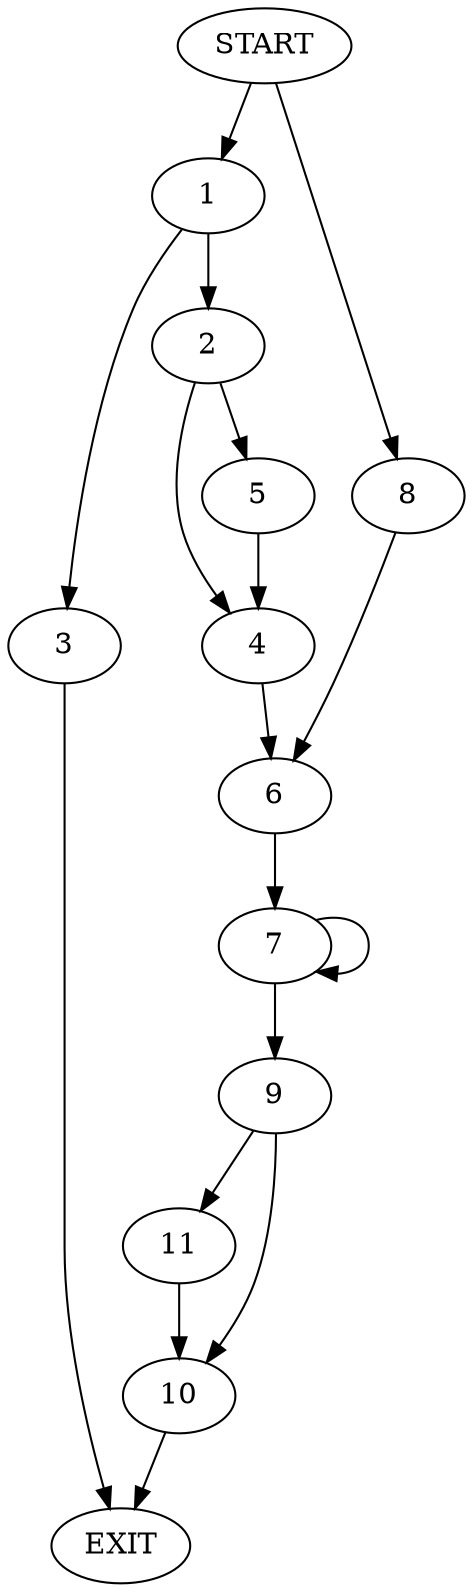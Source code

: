 digraph {
0 [label="START"]
12 [label="EXIT"]
0 -> 1
1 -> 2
1 -> 3
3 -> 12
2 -> 4
2 -> 5
4 -> 6
5 -> 4
6 -> 7
0 -> 8
8 -> 6
7 -> 9
7 -> 7
9 -> 10
9 -> 11
10 -> 12
11 -> 10
}
